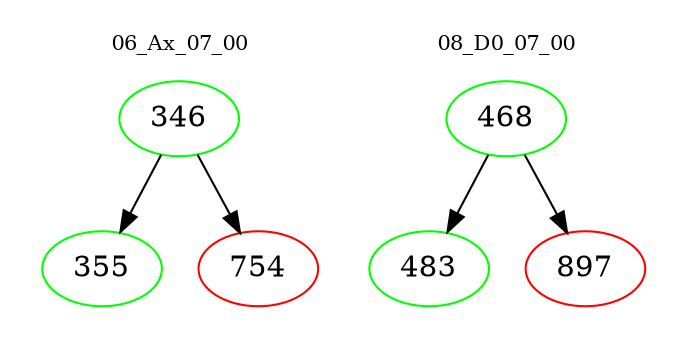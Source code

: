 digraph{
subgraph cluster_0 {
color = white
label = "06_Ax_07_00";
fontsize=10;
T0_346 [label="346", color="green"]
T0_346 -> T0_355 [color="black"]
T0_355 [label="355", color="green"]
T0_346 -> T0_754 [color="black"]
T0_754 [label="754", color="red"]
}
subgraph cluster_1 {
color = white
label = "08_D0_07_00";
fontsize=10;
T1_468 [label="468", color="green"]
T1_468 -> T1_483 [color="black"]
T1_483 [label="483", color="green"]
T1_468 -> T1_897 [color="black"]
T1_897 [label="897", color="red"]
}
}
